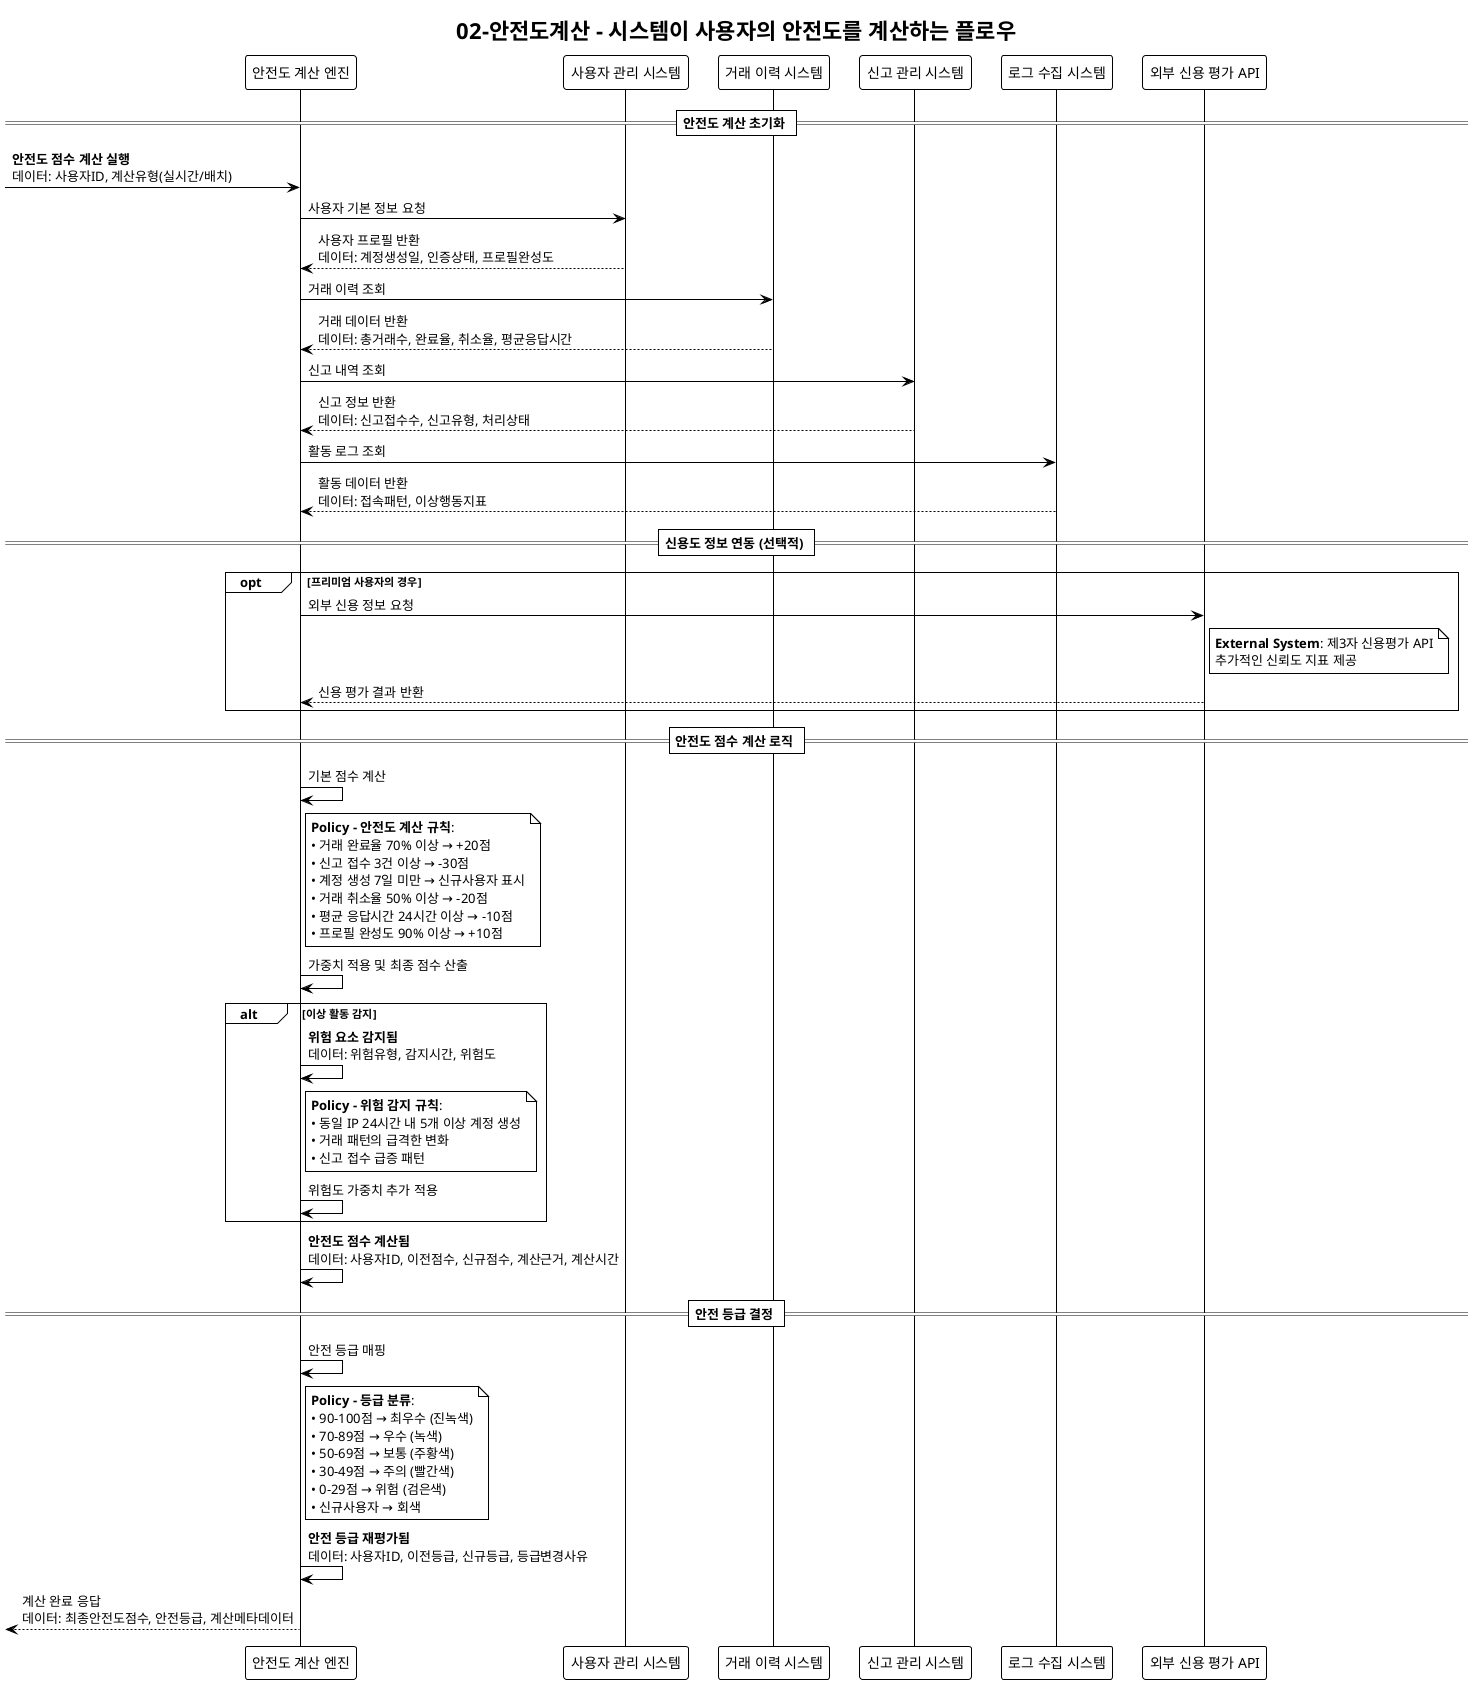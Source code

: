 @startuml 02-안전도계산
!theme mono

title 02-안전도계산 - 시스템이 사용자의 안전도를 계산하는 플로우

participant "안전도 계산 엔진" as CalculationEngine
participant "사용자 관리 시스템" as UserSystem
participant "거래 이력 시스템" as TransactionSystem
participant "신고 관리 시스템" as ReportSystem
participant "로그 수집 시스템" as LogSystem
participant "외부 신용 평가 API" as CreditAPI

== 안전도 계산 초기화 ==

-> CalculationEngine : **안전도 점수 계산 실행**\n데이터: 사용자ID, 계산유형(실시간/배치)

CalculationEngine -> UserSystem : 사용자 기본 정보 요청
UserSystem --> CalculationEngine : 사용자 프로필 반환\n데이터: 계정생성일, 인증상태, 프로필완성도

CalculationEngine -> TransactionSystem : 거래 이력 조회
TransactionSystem --> CalculationEngine : 거래 데이터 반환\n데이터: 총거래수, 완료율, 취소율, 평균응답시간

CalculationEngine -> ReportSystem : 신고 내역 조회
ReportSystem --> CalculationEngine : 신고 정보 반환\n데이터: 신고접수수, 신고유형, 처리상태

CalculationEngine -> LogSystem : 활동 로그 조회
LogSystem --> CalculationEngine : 활동 데이터 반환\n데이터: 접속패턴, 이상행동지표

== 신용도 정보 연동 (선택적) ==

opt 프리미엄 사용자의 경우
    CalculationEngine -> CreditAPI : 외부 신용 정보 요청

    note right of CreditAPI
    **External System**: 제3자 신용평가 API
    추가적인 신뢰도 지표 제공
    end note

    CreditAPI --> CalculationEngine : 신용 평가 결과 반환
end

== 안전도 점수 계산 로직 ==

CalculationEngine -> CalculationEngine : 기본 점수 계산

note right of CalculationEngine
**Policy - 안전도 계산 규칙**:
• 거래 완료율 70% 이상 → +20점
• 신고 접수 3건 이상 → -30점
• 계정 생성 7일 미만 → 신규사용자 표시
• 거래 취소율 50% 이상 → -20점
• 평균 응답시간 24시간 이상 → -10점
• 프로필 완성도 90% 이상 → +10점
end note

CalculationEngine -> CalculationEngine : 가중치 적용 및 최종 점수 산출

alt 이상 활동 감지
    CalculationEngine -> CalculationEngine : **위험 요소 감지됨**\n데이터: 위험유형, 감지시간, 위험도

    note right of CalculationEngine
    **Policy - 위험 감지 규칙**:
    • 동일 IP 24시간 내 5개 이상 계정 생성
    • 거래 패턴의 급격한 변화
    • 신고 접수 급증 패턴
    end note

    CalculationEngine -> CalculationEngine : 위험도 가중치 추가 적용
end

CalculationEngine -> CalculationEngine : **안전도 점수 계산됨**\n데이터: 사용자ID, 이전점수, 신규점수, 계산근거, 계산시간

== 안전 등급 결정 ==

CalculationEngine -> CalculationEngine : 안전 등급 매핑

note right of CalculationEngine
**Policy - 등급 분류**:
• 90-100점 → 최우수 (진녹색)
• 70-89점 → 우수 (녹색)
• 50-69점 → 보통 (주황색)
• 30-49점 → 주의 (빨간색)
• 0-29점 → 위험 (검은색)
• 신규사용자 → 회색
end note

CalculationEngine -> CalculationEngine : **안전 등급 재평가됨**\n데이터: 사용자ID, 이전등급, 신규등급, 등급변경사유

<-- CalculationEngine : 계산 완료 응답\n데이터: 최종안전도점수, 안전등급, 계산메타데이터

@enduml